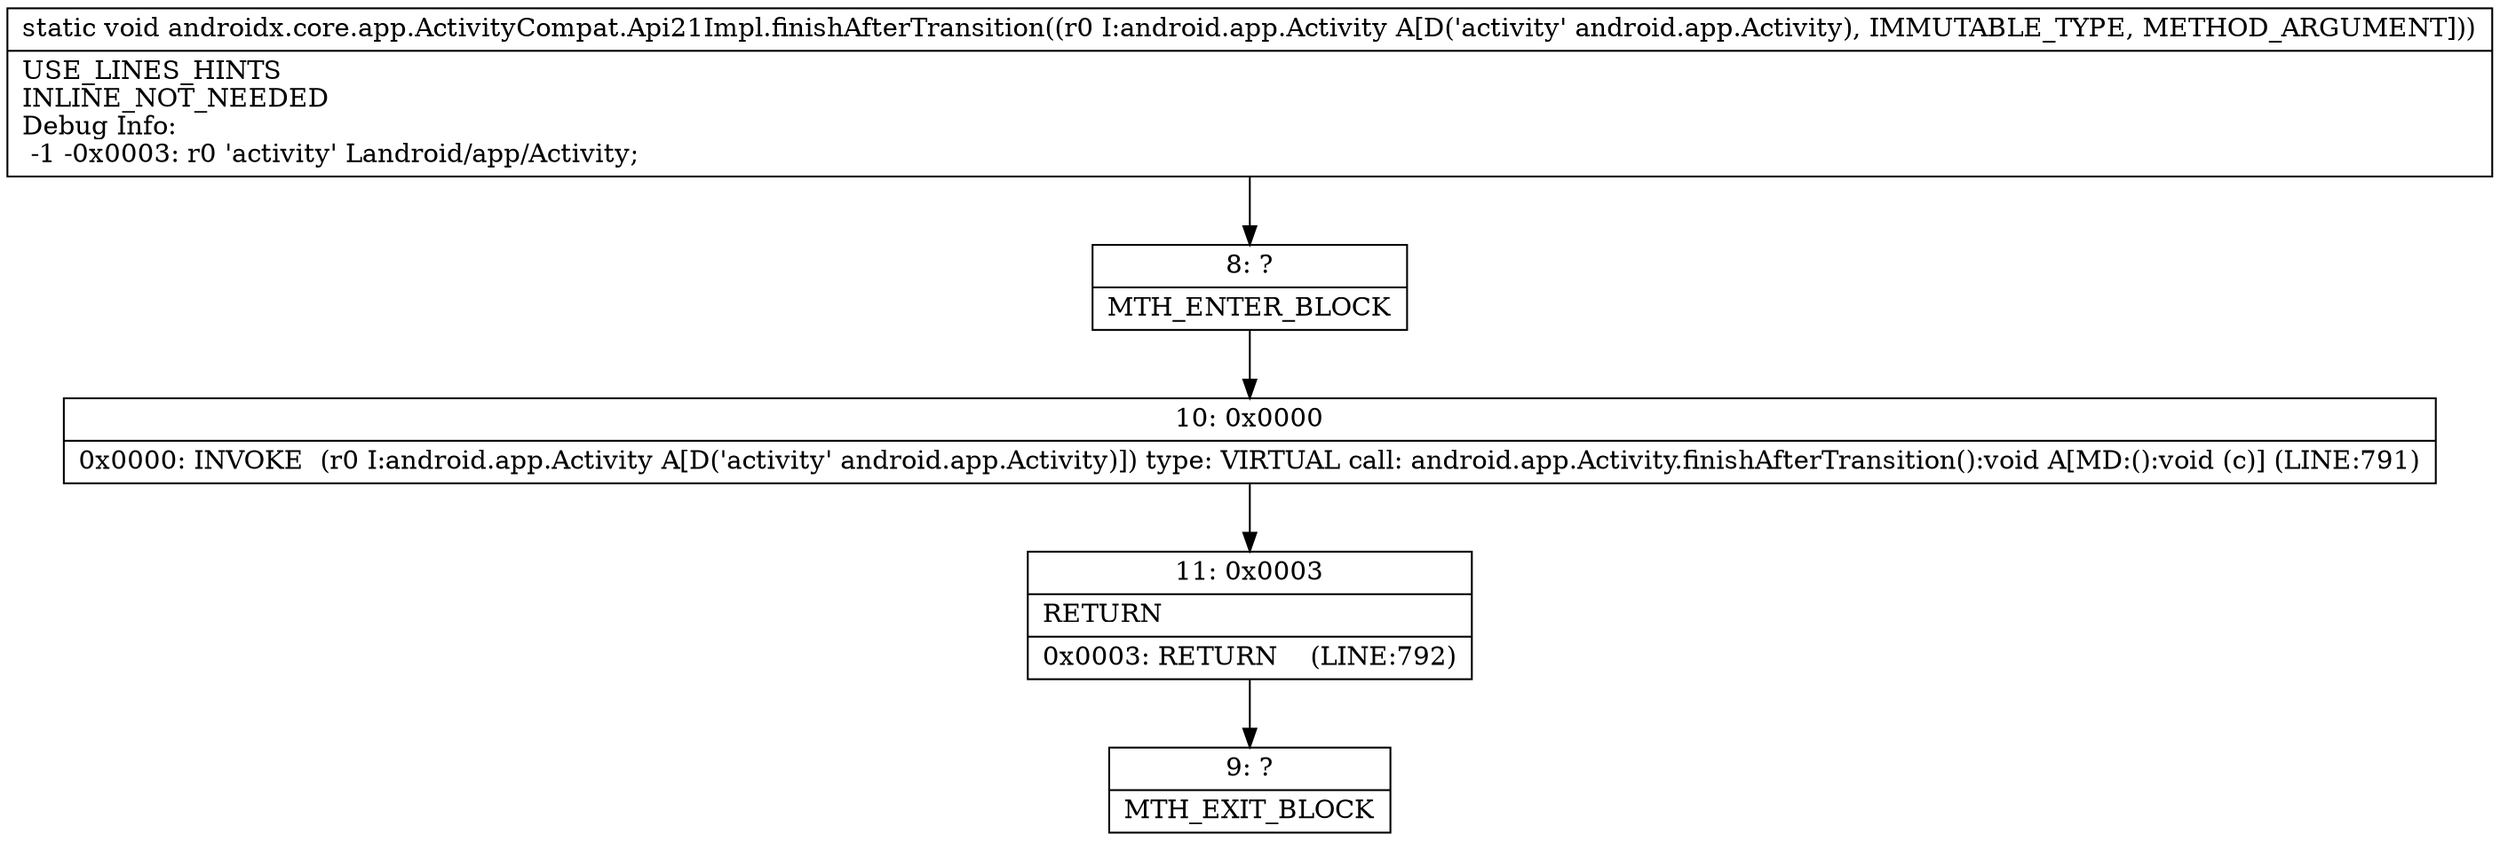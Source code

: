 digraph "CFG forandroidx.core.app.ActivityCompat.Api21Impl.finishAfterTransition(Landroid\/app\/Activity;)V" {
Node_8 [shape=record,label="{8\:\ ?|MTH_ENTER_BLOCK\l}"];
Node_10 [shape=record,label="{10\:\ 0x0000|0x0000: INVOKE  (r0 I:android.app.Activity A[D('activity' android.app.Activity)]) type: VIRTUAL call: android.app.Activity.finishAfterTransition():void A[MD:():void (c)] (LINE:791)\l}"];
Node_11 [shape=record,label="{11\:\ 0x0003|RETURN\l|0x0003: RETURN    (LINE:792)\l}"];
Node_9 [shape=record,label="{9\:\ ?|MTH_EXIT_BLOCK\l}"];
MethodNode[shape=record,label="{static void androidx.core.app.ActivityCompat.Api21Impl.finishAfterTransition((r0 I:android.app.Activity A[D('activity' android.app.Activity), IMMUTABLE_TYPE, METHOD_ARGUMENT]))  | USE_LINES_HINTS\lINLINE_NOT_NEEDED\lDebug Info:\l  \-1 \-0x0003: r0 'activity' Landroid\/app\/Activity;\l}"];
MethodNode -> Node_8;Node_8 -> Node_10;
Node_10 -> Node_11;
Node_11 -> Node_9;
}

